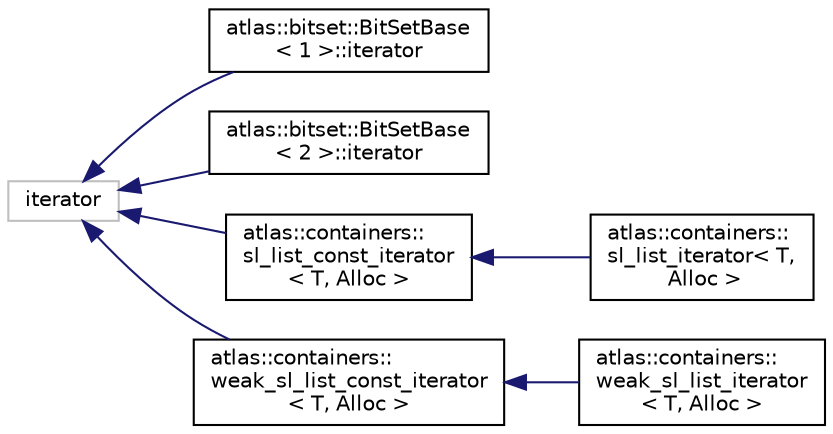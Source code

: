 digraph "Graphical Class Hierarchy"
{
  edge [fontname="Helvetica",fontsize="10",labelfontname="Helvetica",labelfontsize="10"];
  node [fontname="Helvetica",fontsize="10",shape=record];
  rankdir="LR";
  Node1 [label="iterator",height=0.2,width=0.4,color="grey75", fillcolor="white", style="filled"];
  Node1 -> Node2 [dir="back",color="midnightblue",fontsize="10",style="solid",fontname="Helvetica"];
  Node2 [label="atlas::bitset::BitSetBase\l\< 1 \>::iterator",height=0.2,width=0.4,color="black", fillcolor="white", style="filled",URL="$classatlas_1_1bitset_1_1BitSetBase_3_011_01_4_1_1iterator.html",tooltip="Iterator through the set bits (like |BitMap::iterator|) "];
  Node1 -> Node3 [dir="back",color="midnightblue",fontsize="10",style="solid",fontname="Helvetica"];
  Node3 [label="atlas::bitset::BitSetBase\l\< 2 \>::iterator",height=0.2,width=0.4,color="black", fillcolor="white", style="filled",URL="$classatlas_1_1bitset_1_1BitSetBase_3_012_01_4_1_1iterator.html"];
  Node1 -> Node4 [dir="back",color="midnightblue",fontsize="10",style="solid",fontname="Helvetica"];
  Node4 [label="atlas::containers::\lsl_list_const_iterator\l\< T, Alloc \>",height=0.2,width=0.4,color="black", fillcolor="white", style="filled",URL="$structatlas_1_1containers_1_1sl__list__const__iterator.html"];
  Node4 -> Node5 [dir="back",color="midnightblue",fontsize="10",style="solid",fontname="Helvetica"];
  Node5 [label="atlas::containers::\lsl_list_iterator\< T,\l Alloc \>",height=0.2,width=0.4,color="black", fillcolor="white", style="filled",URL="$classatlas_1_1containers_1_1sl__list__iterator.html"];
  Node1 -> Node6 [dir="back",color="midnightblue",fontsize="10",style="solid",fontname="Helvetica"];
  Node6 [label="atlas::containers::\lweak_sl_list_const_iterator\l\< T, Alloc \>",height=0.2,width=0.4,color="black", fillcolor="white", style="filled",URL="$structatlas_1_1containers_1_1weak__sl__list__const__iterator.html"];
  Node6 -> Node7 [dir="back",color="midnightblue",fontsize="10",style="solid",fontname="Helvetica"];
  Node7 [label="atlas::containers::\lweak_sl_list_iterator\l\< T, Alloc \>",height=0.2,width=0.4,color="black", fillcolor="white", style="filled",URL="$structatlas_1_1containers_1_1weak__sl__list__iterator.html"];
}
